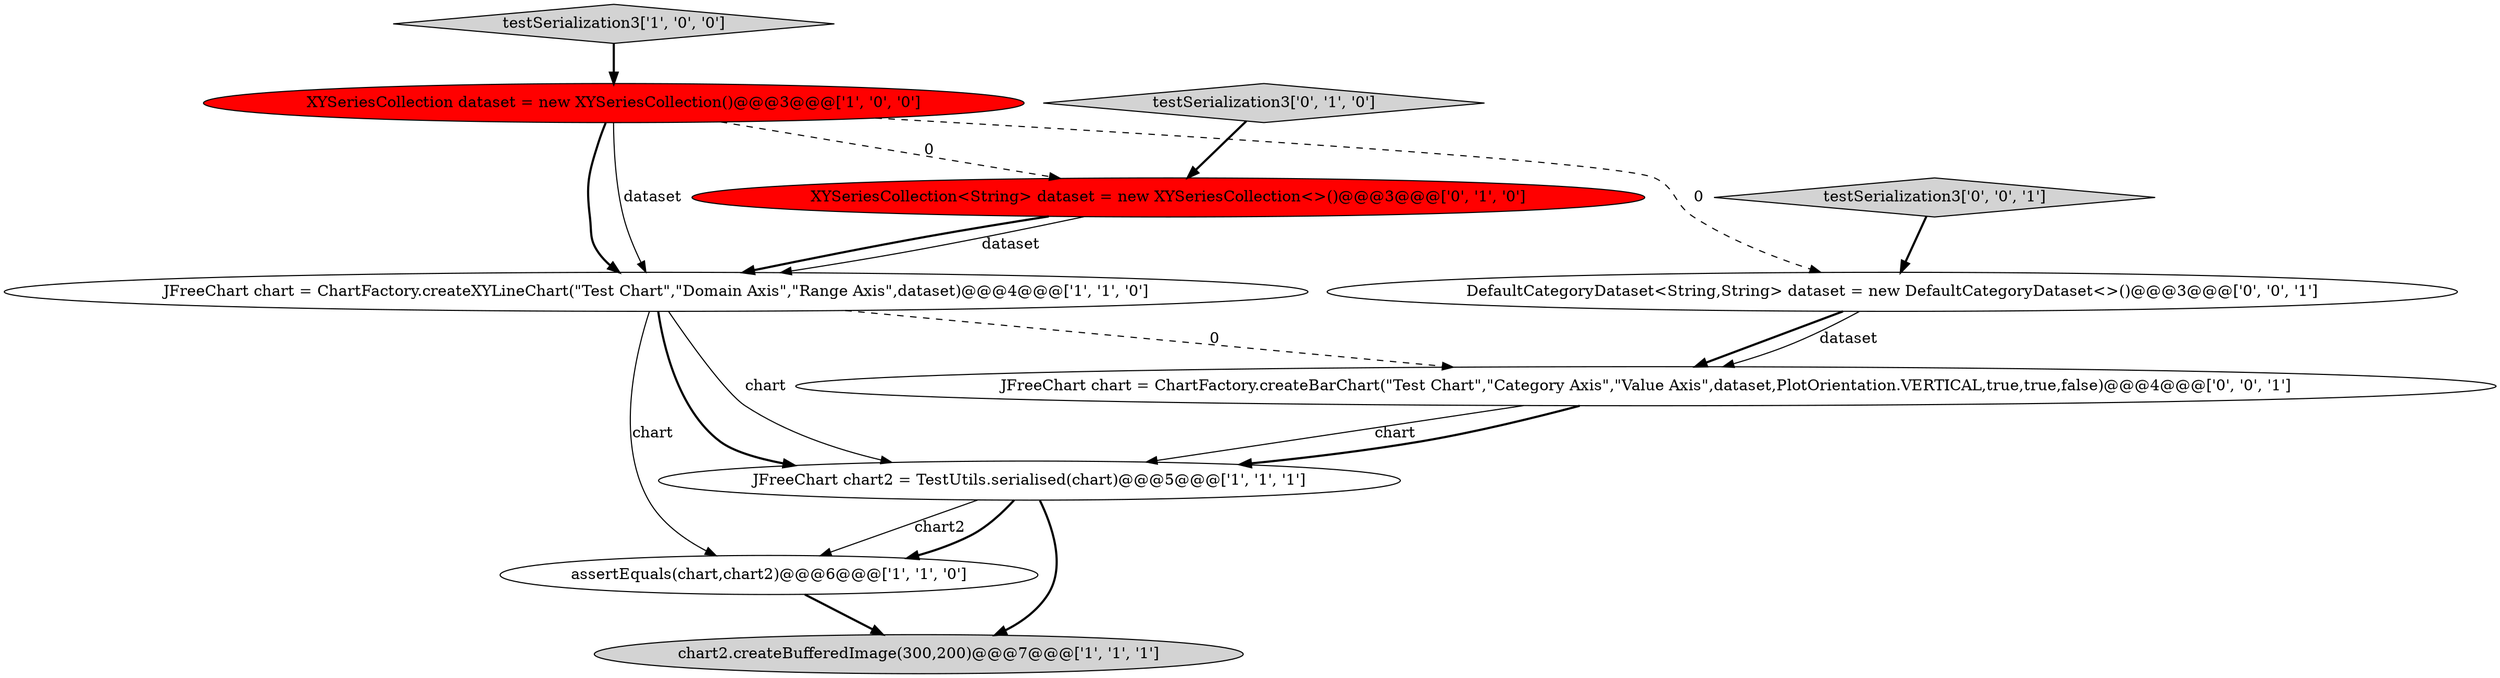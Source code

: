 digraph {
0 [style = filled, label = "XYSeriesCollection dataset = new XYSeriesCollection()@@@3@@@['1', '0', '0']", fillcolor = red, shape = ellipse image = "AAA1AAABBB1BBB"];
3 [style = filled, label = "JFreeChart chart = ChartFactory.createXYLineChart(\"Test Chart\",\"Domain Axis\",\"Range Axis\",dataset)@@@4@@@['1', '1', '0']", fillcolor = white, shape = ellipse image = "AAA0AAABBB1BBB"];
5 [style = filled, label = "testSerialization3['1', '0', '0']", fillcolor = lightgray, shape = diamond image = "AAA0AAABBB1BBB"];
2 [style = filled, label = "chart2.createBufferedImage(300,200)@@@7@@@['1', '1', '1']", fillcolor = lightgray, shape = ellipse image = "AAA0AAABBB1BBB"];
9 [style = filled, label = "DefaultCategoryDataset<String,String> dataset = new DefaultCategoryDataset<>()@@@3@@@['0', '0', '1']", fillcolor = white, shape = ellipse image = "AAA0AAABBB3BBB"];
10 [style = filled, label = "testSerialization3['0', '0', '1']", fillcolor = lightgray, shape = diamond image = "AAA0AAABBB3BBB"];
1 [style = filled, label = "assertEquals(chart,chart2)@@@6@@@['1', '1', '0']", fillcolor = white, shape = ellipse image = "AAA0AAABBB1BBB"];
8 [style = filled, label = "JFreeChart chart = ChartFactory.createBarChart(\"Test Chart\",\"Category Axis\",\"Value Axis\",dataset,PlotOrientation.VERTICAL,true,true,false)@@@4@@@['0', '0', '1']", fillcolor = white, shape = ellipse image = "AAA0AAABBB3BBB"];
4 [style = filled, label = "JFreeChart chart2 = TestUtils.serialised(chart)@@@5@@@['1', '1', '1']", fillcolor = white, shape = ellipse image = "AAA0AAABBB1BBB"];
6 [style = filled, label = "XYSeriesCollection<String> dataset = new XYSeriesCollection<>()@@@3@@@['0', '1', '0']", fillcolor = red, shape = ellipse image = "AAA1AAABBB2BBB"];
7 [style = filled, label = "testSerialization3['0', '1', '0']", fillcolor = lightgray, shape = diamond image = "AAA0AAABBB2BBB"];
4->1 [style = solid, label="chart2"];
0->3 [style = bold, label=""];
8->4 [style = solid, label="chart"];
6->3 [style = bold, label=""];
3->1 [style = solid, label="chart"];
0->6 [style = dashed, label="0"];
0->3 [style = solid, label="dataset"];
6->3 [style = solid, label="dataset"];
4->2 [style = bold, label=""];
9->8 [style = bold, label=""];
3->4 [style = bold, label=""];
5->0 [style = bold, label=""];
7->6 [style = bold, label=""];
3->8 [style = dashed, label="0"];
3->4 [style = solid, label="chart"];
4->1 [style = bold, label=""];
9->8 [style = solid, label="dataset"];
1->2 [style = bold, label=""];
8->4 [style = bold, label=""];
10->9 [style = bold, label=""];
0->9 [style = dashed, label="0"];
}
